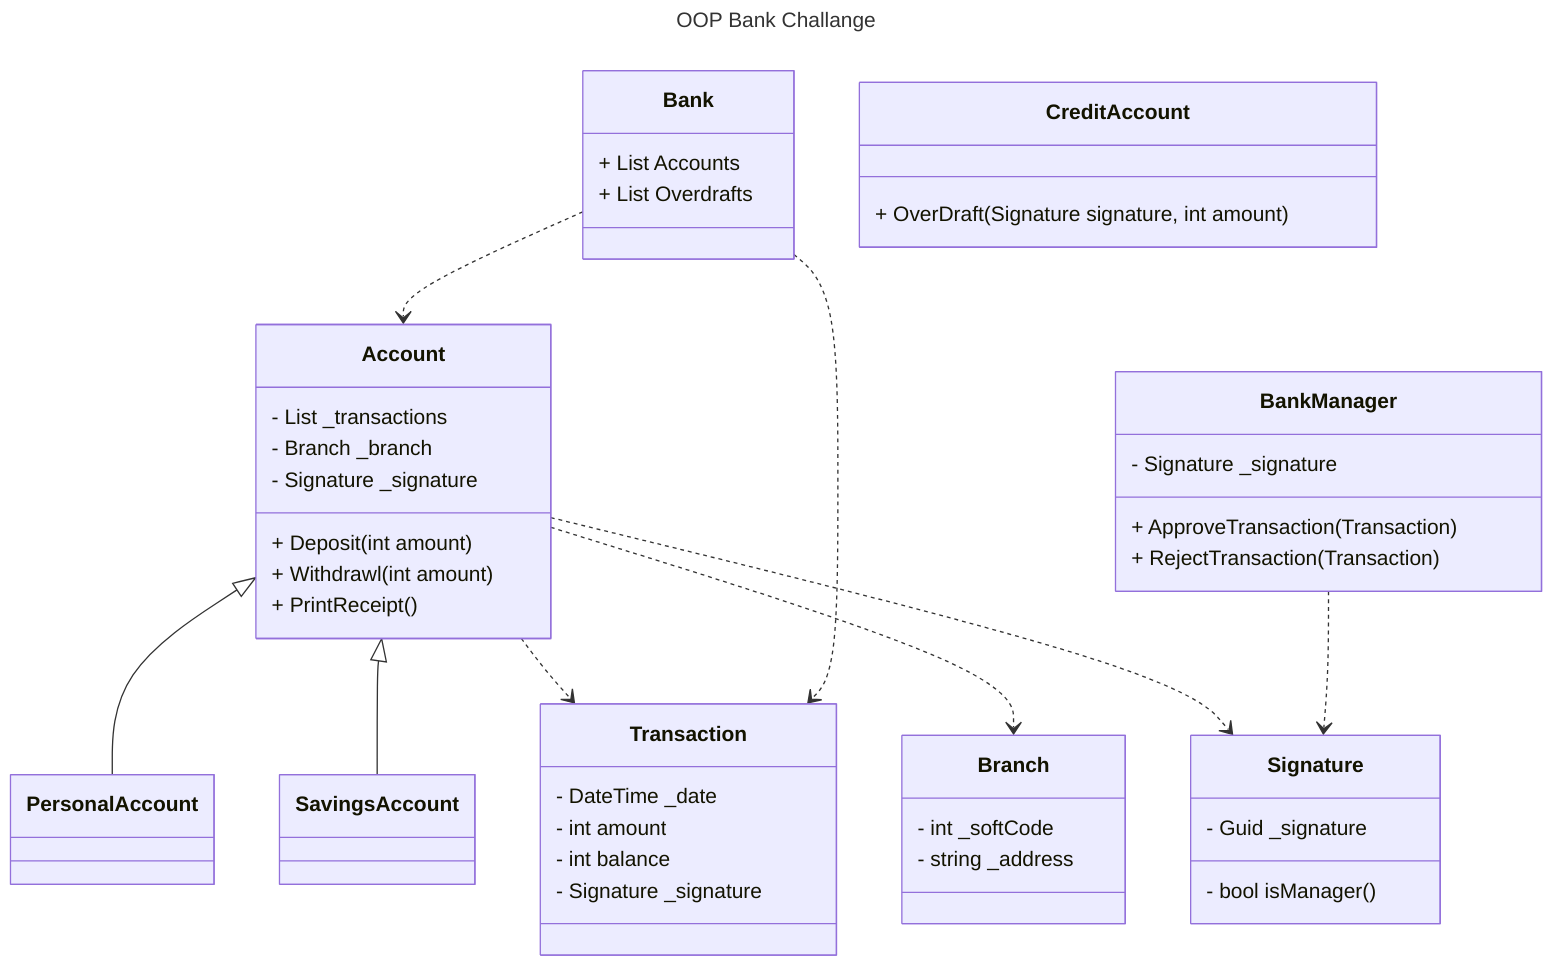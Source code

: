 ---
title: OOP Bank Challange
---
classDiagram
    
    Account<|--PersonalAccount
    Account<|--SavingsAccount

    Account..>Transaction
    Account..>Branch
    Account..>Signature

    BankManager..>Signature

    Bank..>Account
    Bank..>Transaction

    class Account{
    - List<Transaction> _transactions
    - Branch _branch
    - Signature _signature
    + Deposit(int amount)
    + Withdrawl(int amount)
    + PrintReceipt()
    }
    class PersonalAccount{
    }
    class SavingsAccount{
    }
    class CreditAccount{
    + OverDraft(Signature signature, int amount)
    }
    class Transaction {
    - DateTime _date
    - int amount
    - int balance
    - Signature _signature 
    }
    class BankManager {
    - Signature _signature
    + ApproveTransaction(Transaction)
    + RejectTransaction(Transaction)

    }
    class Signature {
    - Guid _signature
    - bool isManager()
    }
    class Branch {
    - int _softCode
    - string _address
    }
    class Bank{
    + List<Accounts> Accounts
    + List<Transaction> Overdrafts
    }